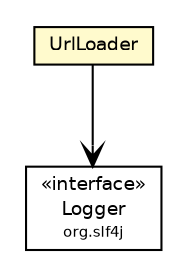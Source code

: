#!/usr/local/bin/dot
#
# Class diagram 
# Generated by UmlGraph version 4.6 (http://www.spinellis.gr/sw/umlgraph)
#

digraph G {
	edge [fontname="Helvetica",fontsize=10,labelfontname="Helvetica",labelfontsize=10];
	node [fontname="Helvetica",fontsize=10,shape=plaintext];
	// org.synchronoss.cpo.util.UrlLoader
	c437 [label=<<table border="0" cellborder="1" cellspacing="0" cellpadding="2" port="p" bgcolor="lemonChiffon" href="./UrlLoader.html">
		<tr><td><table border="0" cellspacing="0" cellpadding="1">
			<tr><td> UrlLoader </td></tr>
		</table></td></tr>
		</table>>, fontname="Helvetica", fontcolor="black", fontsize=9.0];
	// org.synchronoss.cpo.util.UrlLoader NAVASSOC org.slf4j.Logger
	c437:p -> c654:p [taillabel="", label="", headlabel="", fontname="Helvetica", fontcolor="black", fontsize=10.0, color="black", arrowhead=open];
	// org.slf4j.Logger
	c654 [label=<<table border="0" cellborder="1" cellspacing="0" cellpadding="2" port="p" href="http://java.sun.com/j2se/1.4.2/docs/api/org/slf4j/Logger.html">
		<tr><td><table border="0" cellspacing="0" cellpadding="1">
			<tr><td> &laquo;interface&raquo; </td></tr>
			<tr><td> Logger </td></tr>
			<tr><td><font point-size="7.0"> org.slf4j </font></td></tr>
		</table></td></tr>
		</table>>, fontname="Helvetica", fontcolor="black", fontsize=9.0];
}

